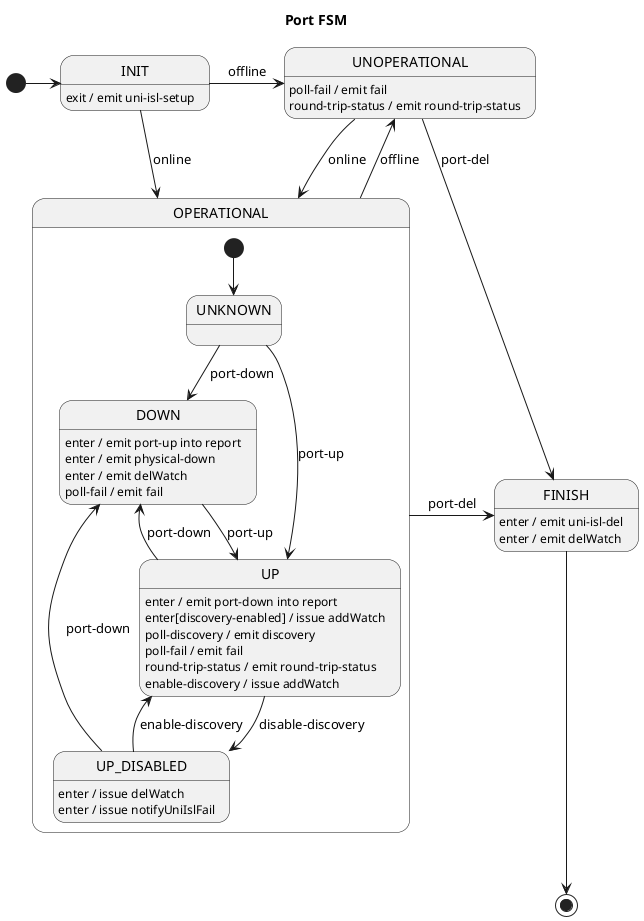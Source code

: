 Internal state:
* history data (constructor)
* report FSM

Input signals:
* port-up (switch)
* port-down (switch)
* online (switch)
* offline (switch)
* poll-discovery (poll)
* poll-fail (poll)
* round-trip-status

Output signals:
* physical-down (isl/2)
* uni-isl-setup (isl/2)
* discovery (isl/2)
* fail (isl/2)
* isl-round-trip

@startuml
title Port FSM

[*] -right-> INIT

INIT -r-> UNOPERATIONAL : offline
INIT -r-> OPERATIONAL : online
INIT : exit / emit uni-isl-setup

state OPERATIONAL {
    [*] --> UNKNOWN

    UNKNOWN --> DOWN : port-down
    UNKNOWN --> UP : port-up

    DOWN --> UP : port-up
    DOWN : enter / emit port-up into report
    DOWN : enter / emit physical-down
    DOWN : enter / emit delWatch
    DOWN : poll-fail / emit fail

    UP --> DOWN : port-down
    UP --> UP_DISABLED : disable-discovery
    UP : enter / emit port-down into report
    UP : enter[discovery-enabled] / issue addWatch
    UP : poll-discovery / emit discovery
    UP : poll-fail / emit fail
    UP : round-trip-status / emit round-trip-status
    UP : enable-discovery / issue addWatch

    UP_DISABLED --> DOWN : port-down
    UP_DISABLED --> UP : enable-discovery
    UP_DISABLED : enter / issue delWatch
    UP_DISABLED : enter / issue notifyUniIslFail
}

OPERATIONAL --> UNOPERATIONAL : offline
OPERATIONAL -r-> FINISH : port-del

UNOPERATIONAL --> OPERATIONAL : online
UNOPERATIONAL --> FINISH : port-del
UNOPERATIONAL : poll-fail / emit fail
UNOPERATIONAL : round-trip-status / emit round-trip-status

FINISH: enter / emit uni-isl-del
FINISH: enter / emit delWatch
FINISH -d-> [*]

@enduml
